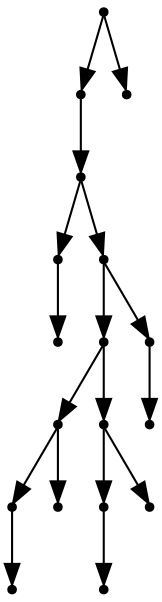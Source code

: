 digraph {
  17 [shape=point];
  15 [shape=point];
  14 [shape=point];
  1 [shape=point];
  0 [shape=point];
  13 [shape=point];
  10 [shape=point];
  5 [shape=point];
  3 [shape=point];
  2 [shape=point];
  4 [shape=point];
  9 [shape=point];
  7 [shape=point];
  6 [shape=point];
  8 [shape=point];
  12 [shape=point];
  11 [shape=point];
  16 [shape=point];
17 -> 15;
15 -> 14;
14 -> 1;
1 -> 0;
14 -> 13;
13 -> 10;
10 -> 5;
5 -> 3;
3 -> 2;
5 -> 4;
10 -> 9;
9 -> 7;
7 -> 6;
9 -> 8;
13 -> 12;
12 -> 11;
17 -> 16;
}
